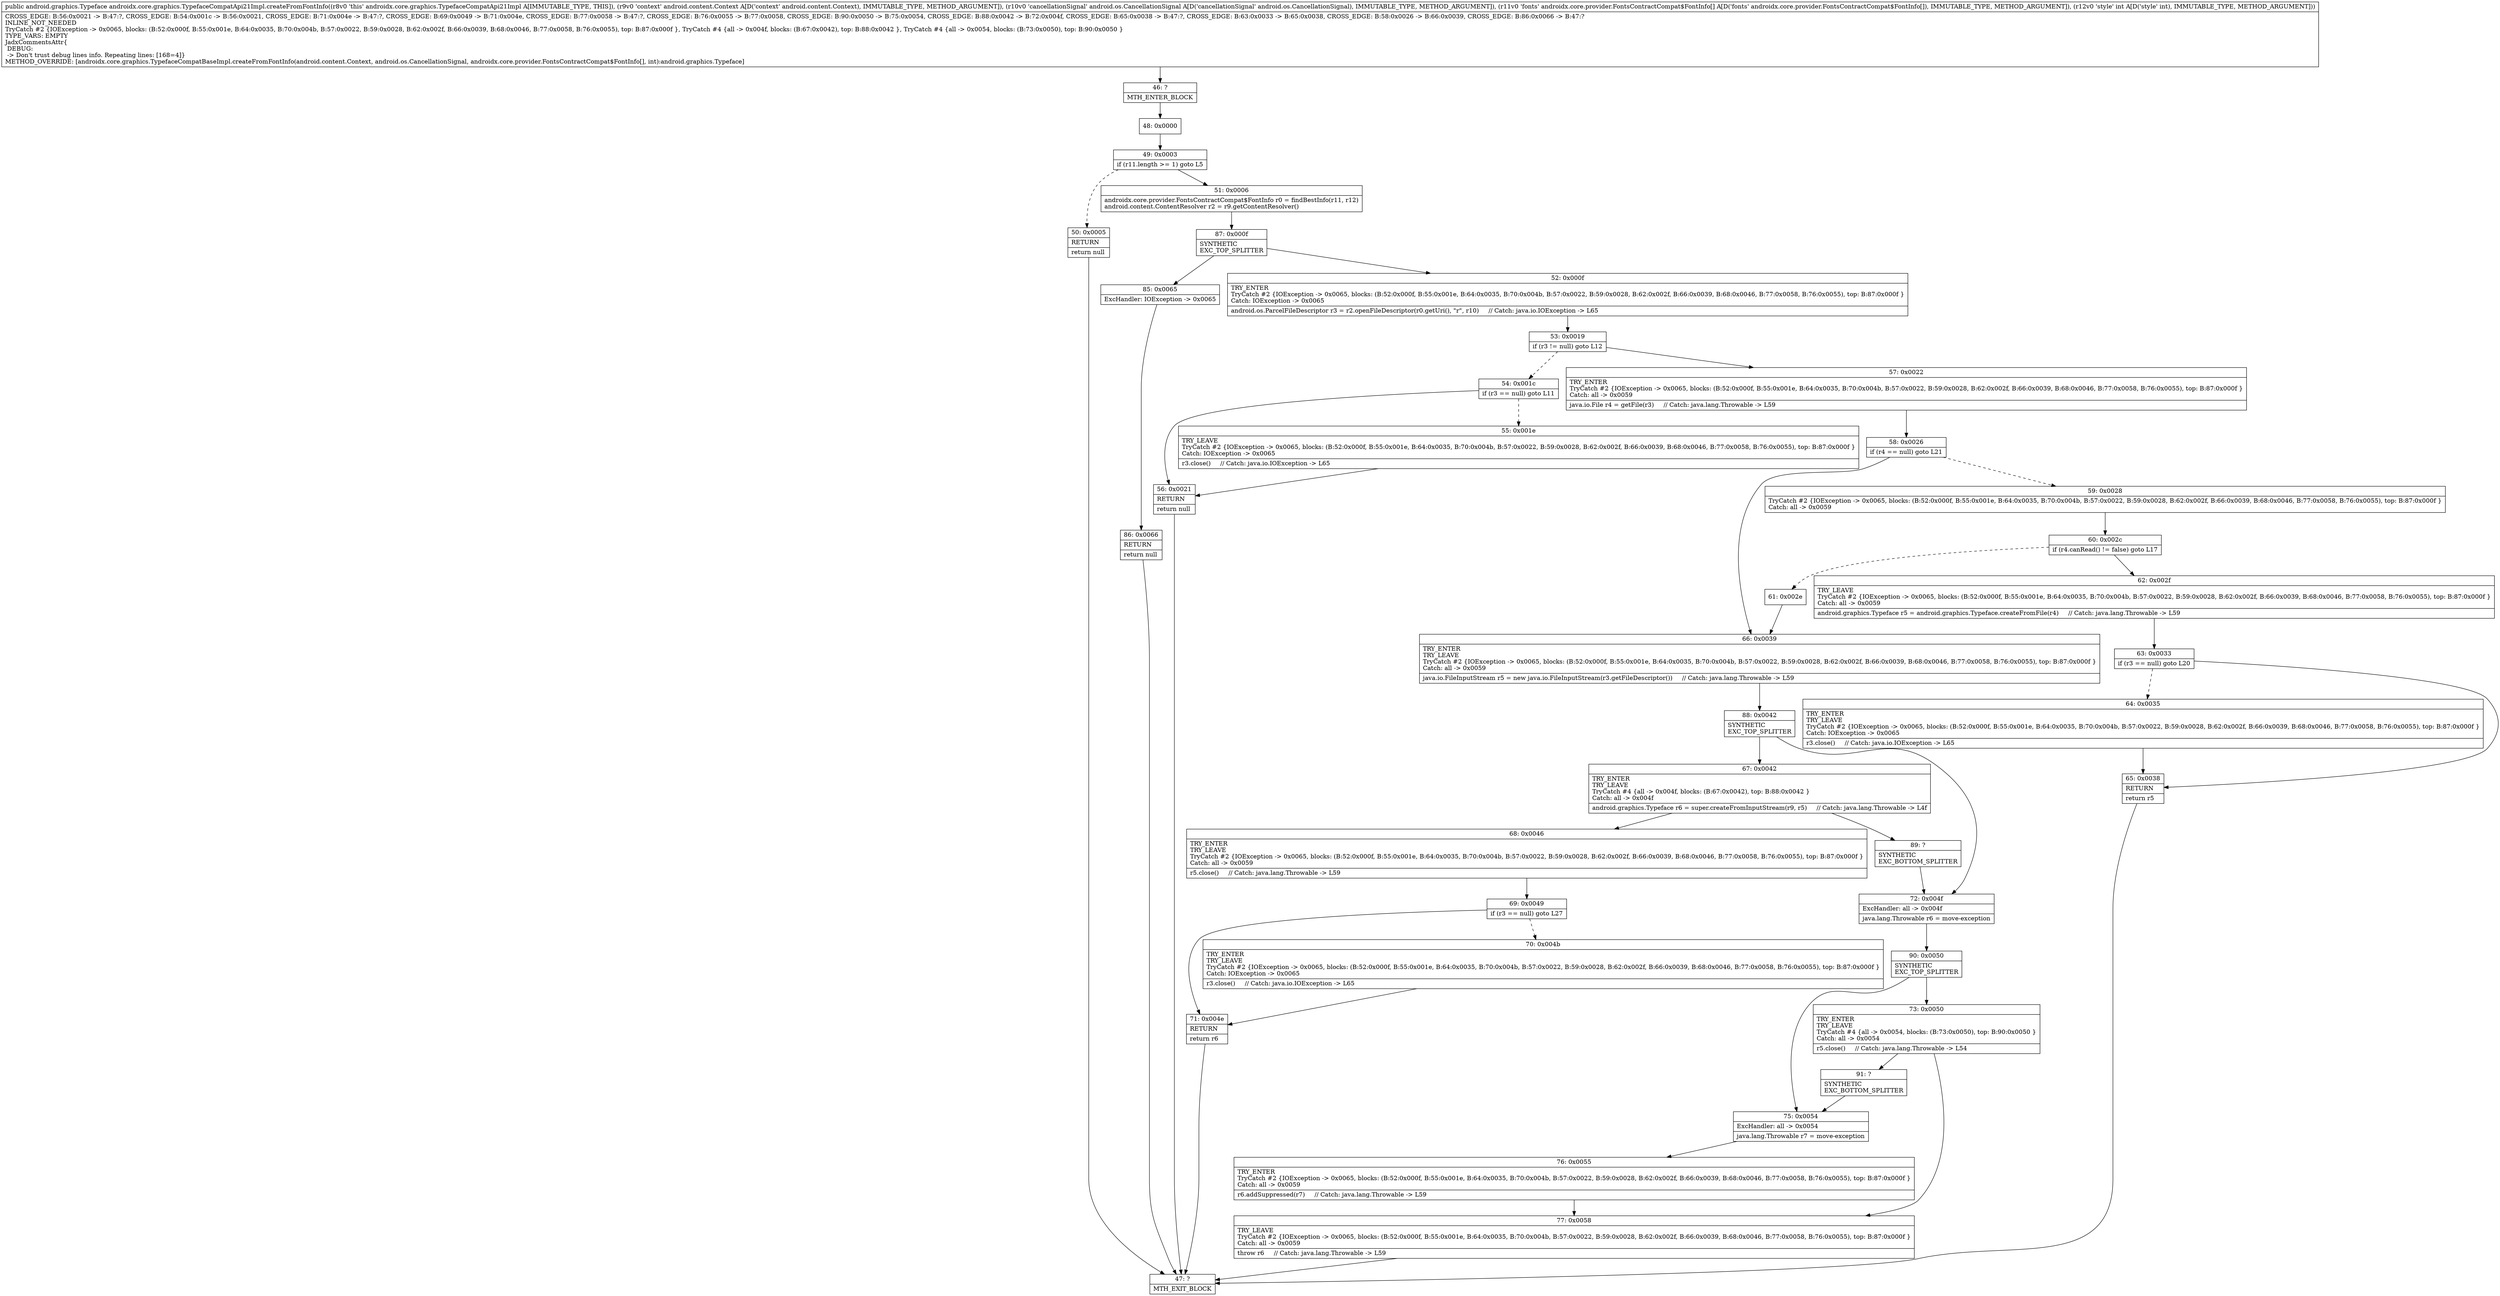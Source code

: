 digraph "CFG forandroidx.core.graphics.TypefaceCompatApi21Impl.createFromFontInfo(Landroid\/content\/Context;Landroid\/os\/CancellationSignal;[Landroidx\/core\/provider\/FontsContractCompat$FontInfo;I)Landroid\/graphics\/Typeface;" {
Node_46 [shape=record,label="{46\:\ ?|MTH_ENTER_BLOCK\l}"];
Node_48 [shape=record,label="{48\:\ 0x0000}"];
Node_49 [shape=record,label="{49\:\ 0x0003|if (r11.length \>= 1) goto L5\l}"];
Node_50 [shape=record,label="{50\:\ 0x0005|RETURN\l|return null\l}"];
Node_47 [shape=record,label="{47\:\ ?|MTH_EXIT_BLOCK\l}"];
Node_51 [shape=record,label="{51\:\ 0x0006|androidx.core.provider.FontsContractCompat$FontInfo r0 = findBestInfo(r11, r12)\landroid.content.ContentResolver r2 = r9.getContentResolver()\l}"];
Node_87 [shape=record,label="{87\:\ 0x000f|SYNTHETIC\lEXC_TOP_SPLITTER\l}"];
Node_52 [shape=record,label="{52\:\ 0x000f|TRY_ENTER\lTryCatch #2 \{IOException \-\> 0x0065, blocks: (B:52:0x000f, B:55:0x001e, B:64:0x0035, B:70:0x004b, B:57:0x0022, B:59:0x0028, B:62:0x002f, B:66:0x0039, B:68:0x0046, B:77:0x0058, B:76:0x0055), top: B:87:0x000f \}\lCatch: IOException \-\> 0x0065\l|android.os.ParcelFileDescriptor r3 = r2.openFileDescriptor(r0.getUri(), \"r\", r10)     \/\/ Catch: java.io.IOException \-\> L65\l}"];
Node_53 [shape=record,label="{53\:\ 0x0019|if (r3 != null) goto L12\l}"];
Node_54 [shape=record,label="{54\:\ 0x001c|if (r3 == null) goto L11\l}"];
Node_55 [shape=record,label="{55\:\ 0x001e|TRY_LEAVE\lTryCatch #2 \{IOException \-\> 0x0065, blocks: (B:52:0x000f, B:55:0x001e, B:64:0x0035, B:70:0x004b, B:57:0x0022, B:59:0x0028, B:62:0x002f, B:66:0x0039, B:68:0x0046, B:77:0x0058, B:76:0x0055), top: B:87:0x000f \}\lCatch: IOException \-\> 0x0065\l|r3.close()     \/\/ Catch: java.io.IOException \-\> L65\l}"];
Node_56 [shape=record,label="{56\:\ 0x0021|RETURN\l|return null\l}"];
Node_57 [shape=record,label="{57\:\ 0x0022|TRY_ENTER\lTryCatch #2 \{IOException \-\> 0x0065, blocks: (B:52:0x000f, B:55:0x001e, B:64:0x0035, B:70:0x004b, B:57:0x0022, B:59:0x0028, B:62:0x002f, B:66:0x0039, B:68:0x0046, B:77:0x0058, B:76:0x0055), top: B:87:0x000f \}\lCatch: all \-\> 0x0059\l|java.io.File r4 = getFile(r3)     \/\/ Catch: java.lang.Throwable \-\> L59\l}"];
Node_58 [shape=record,label="{58\:\ 0x0026|if (r4 == null) goto L21\l}"];
Node_59 [shape=record,label="{59\:\ 0x0028|TryCatch #2 \{IOException \-\> 0x0065, blocks: (B:52:0x000f, B:55:0x001e, B:64:0x0035, B:70:0x004b, B:57:0x0022, B:59:0x0028, B:62:0x002f, B:66:0x0039, B:68:0x0046, B:77:0x0058, B:76:0x0055), top: B:87:0x000f \}\lCatch: all \-\> 0x0059\l}"];
Node_60 [shape=record,label="{60\:\ 0x002c|if (r4.canRead() != false) goto L17\l}"];
Node_61 [shape=record,label="{61\:\ 0x002e}"];
Node_62 [shape=record,label="{62\:\ 0x002f|TRY_LEAVE\lTryCatch #2 \{IOException \-\> 0x0065, blocks: (B:52:0x000f, B:55:0x001e, B:64:0x0035, B:70:0x004b, B:57:0x0022, B:59:0x0028, B:62:0x002f, B:66:0x0039, B:68:0x0046, B:77:0x0058, B:76:0x0055), top: B:87:0x000f \}\lCatch: all \-\> 0x0059\l|android.graphics.Typeface r5 = android.graphics.Typeface.createFromFile(r4)     \/\/ Catch: java.lang.Throwable \-\> L59\l}"];
Node_63 [shape=record,label="{63\:\ 0x0033|if (r3 == null) goto L20\l}"];
Node_64 [shape=record,label="{64\:\ 0x0035|TRY_ENTER\lTRY_LEAVE\lTryCatch #2 \{IOException \-\> 0x0065, blocks: (B:52:0x000f, B:55:0x001e, B:64:0x0035, B:70:0x004b, B:57:0x0022, B:59:0x0028, B:62:0x002f, B:66:0x0039, B:68:0x0046, B:77:0x0058, B:76:0x0055), top: B:87:0x000f \}\lCatch: IOException \-\> 0x0065\l|r3.close()     \/\/ Catch: java.io.IOException \-\> L65\l}"];
Node_65 [shape=record,label="{65\:\ 0x0038|RETURN\l|return r5\l}"];
Node_66 [shape=record,label="{66\:\ 0x0039|TRY_ENTER\lTRY_LEAVE\lTryCatch #2 \{IOException \-\> 0x0065, blocks: (B:52:0x000f, B:55:0x001e, B:64:0x0035, B:70:0x004b, B:57:0x0022, B:59:0x0028, B:62:0x002f, B:66:0x0039, B:68:0x0046, B:77:0x0058, B:76:0x0055), top: B:87:0x000f \}\lCatch: all \-\> 0x0059\l|java.io.FileInputStream r5 = new java.io.FileInputStream(r3.getFileDescriptor())     \/\/ Catch: java.lang.Throwable \-\> L59\l}"];
Node_88 [shape=record,label="{88\:\ 0x0042|SYNTHETIC\lEXC_TOP_SPLITTER\l}"];
Node_67 [shape=record,label="{67\:\ 0x0042|TRY_ENTER\lTRY_LEAVE\lTryCatch #4 \{all \-\> 0x004f, blocks: (B:67:0x0042), top: B:88:0x0042 \}\lCatch: all \-\> 0x004f\l|android.graphics.Typeface r6 = super.createFromInputStream(r9, r5)     \/\/ Catch: java.lang.Throwable \-\> L4f\l}"];
Node_68 [shape=record,label="{68\:\ 0x0046|TRY_ENTER\lTRY_LEAVE\lTryCatch #2 \{IOException \-\> 0x0065, blocks: (B:52:0x000f, B:55:0x001e, B:64:0x0035, B:70:0x004b, B:57:0x0022, B:59:0x0028, B:62:0x002f, B:66:0x0039, B:68:0x0046, B:77:0x0058, B:76:0x0055), top: B:87:0x000f \}\lCatch: all \-\> 0x0059\l|r5.close()     \/\/ Catch: java.lang.Throwable \-\> L59\l}"];
Node_69 [shape=record,label="{69\:\ 0x0049|if (r3 == null) goto L27\l}"];
Node_70 [shape=record,label="{70\:\ 0x004b|TRY_ENTER\lTRY_LEAVE\lTryCatch #2 \{IOException \-\> 0x0065, blocks: (B:52:0x000f, B:55:0x001e, B:64:0x0035, B:70:0x004b, B:57:0x0022, B:59:0x0028, B:62:0x002f, B:66:0x0039, B:68:0x0046, B:77:0x0058, B:76:0x0055), top: B:87:0x000f \}\lCatch: IOException \-\> 0x0065\l|r3.close()     \/\/ Catch: java.io.IOException \-\> L65\l}"];
Node_71 [shape=record,label="{71\:\ 0x004e|RETURN\l|return r6\l}"];
Node_89 [shape=record,label="{89\:\ ?|SYNTHETIC\lEXC_BOTTOM_SPLITTER\l}"];
Node_72 [shape=record,label="{72\:\ 0x004f|ExcHandler: all \-\> 0x004f\l|java.lang.Throwable r6 = move\-exception\l}"];
Node_90 [shape=record,label="{90\:\ 0x0050|SYNTHETIC\lEXC_TOP_SPLITTER\l}"];
Node_73 [shape=record,label="{73\:\ 0x0050|TRY_ENTER\lTRY_LEAVE\lTryCatch #4 \{all \-\> 0x0054, blocks: (B:73:0x0050), top: B:90:0x0050 \}\lCatch: all \-\> 0x0054\l|r5.close()     \/\/ Catch: java.lang.Throwable \-\> L54\l}"];
Node_77 [shape=record,label="{77\:\ 0x0058|TRY_LEAVE\lTryCatch #2 \{IOException \-\> 0x0065, blocks: (B:52:0x000f, B:55:0x001e, B:64:0x0035, B:70:0x004b, B:57:0x0022, B:59:0x0028, B:62:0x002f, B:66:0x0039, B:68:0x0046, B:77:0x0058, B:76:0x0055), top: B:87:0x000f \}\lCatch: all \-\> 0x0059\l|throw r6     \/\/ Catch: java.lang.Throwable \-\> L59\l}"];
Node_91 [shape=record,label="{91\:\ ?|SYNTHETIC\lEXC_BOTTOM_SPLITTER\l}"];
Node_75 [shape=record,label="{75\:\ 0x0054|ExcHandler: all \-\> 0x0054\l|java.lang.Throwable r7 = move\-exception\l}"];
Node_76 [shape=record,label="{76\:\ 0x0055|TRY_ENTER\lTryCatch #2 \{IOException \-\> 0x0065, blocks: (B:52:0x000f, B:55:0x001e, B:64:0x0035, B:70:0x004b, B:57:0x0022, B:59:0x0028, B:62:0x002f, B:66:0x0039, B:68:0x0046, B:77:0x0058, B:76:0x0055), top: B:87:0x000f \}\lCatch: all \-\> 0x0059\l|r6.addSuppressed(r7)     \/\/ Catch: java.lang.Throwable \-\> L59\l}"];
Node_85 [shape=record,label="{85\:\ 0x0065|ExcHandler: IOException \-\> 0x0065\l}"];
Node_86 [shape=record,label="{86\:\ 0x0066|RETURN\l|return null\l}"];
MethodNode[shape=record,label="{public android.graphics.Typeface androidx.core.graphics.TypefaceCompatApi21Impl.createFromFontInfo((r8v0 'this' androidx.core.graphics.TypefaceCompatApi21Impl A[IMMUTABLE_TYPE, THIS]), (r9v0 'context' android.content.Context A[D('context' android.content.Context), IMMUTABLE_TYPE, METHOD_ARGUMENT]), (r10v0 'cancellationSignal' android.os.CancellationSignal A[D('cancellationSignal' android.os.CancellationSignal), IMMUTABLE_TYPE, METHOD_ARGUMENT]), (r11v0 'fonts' androidx.core.provider.FontsContractCompat$FontInfo[] A[D('fonts' androidx.core.provider.FontsContractCompat$FontInfo[]), IMMUTABLE_TYPE, METHOD_ARGUMENT]), (r12v0 'style' int A[D('style' int), IMMUTABLE_TYPE, METHOD_ARGUMENT]))  | CROSS_EDGE: B:56:0x0021 \-\> B:47:?, CROSS_EDGE: B:54:0x001c \-\> B:56:0x0021, CROSS_EDGE: B:71:0x004e \-\> B:47:?, CROSS_EDGE: B:69:0x0049 \-\> B:71:0x004e, CROSS_EDGE: B:77:0x0058 \-\> B:47:?, CROSS_EDGE: B:76:0x0055 \-\> B:77:0x0058, CROSS_EDGE: B:90:0x0050 \-\> B:75:0x0054, CROSS_EDGE: B:88:0x0042 \-\> B:72:0x004f, CROSS_EDGE: B:65:0x0038 \-\> B:47:?, CROSS_EDGE: B:63:0x0033 \-\> B:65:0x0038, CROSS_EDGE: B:58:0x0026 \-\> B:66:0x0039, CROSS_EDGE: B:86:0x0066 \-\> B:47:?\lINLINE_NOT_NEEDED\lTryCatch #2 \{IOException \-\> 0x0065, blocks: (B:52:0x000f, B:55:0x001e, B:64:0x0035, B:70:0x004b, B:57:0x0022, B:59:0x0028, B:62:0x002f, B:66:0x0039, B:68:0x0046, B:77:0x0058, B:76:0x0055), top: B:87:0x000f \}, TryCatch #4 \{all \-\> 0x004f, blocks: (B:67:0x0042), top: B:88:0x0042 \}, TryCatch #4 \{all \-\> 0x0054, blocks: (B:73:0x0050), top: B:90:0x0050 \}\lTYPE_VARS: EMPTY\lJadxCommentsAttr\{\l DEBUG: \l \-\> Don't trust debug lines info. Repeating lines: [168=4]\}\lMETHOD_OVERRIDE: [androidx.core.graphics.TypefaceCompatBaseImpl.createFromFontInfo(android.content.Context, android.os.CancellationSignal, androidx.core.provider.FontsContractCompat$FontInfo[], int):android.graphics.Typeface]\l}"];
MethodNode -> Node_46;Node_46 -> Node_48;
Node_48 -> Node_49;
Node_49 -> Node_50[style=dashed];
Node_49 -> Node_51;
Node_50 -> Node_47;
Node_51 -> Node_87;
Node_87 -> Node_52;
Node_87 -> Node_85;
Node_52 -> Node_53;
Node_53 -> Node_54[style=dashed];
Node_53 -> Node_57;
Node_54 -> Node_55[style=dashed];
Node_54 -> Node_56;
Node_55 -> Node_56;
Node_56 -> Node_47;
Node_57 -> Node_58;
Node_58 -> Node_59[style=dashed];
Node_58 -> Node_66;
Node_59 -> Node_60;
Node_60 -> Node_61[style=dashed];
Node_60 -> Node_62;
Node_61 -> Node_66;
Node_62 -> Node_63;
Node_63 -> Node_64[style=dashed];
Node_63 -> Node_65;
Node_64 -> Node_65;
Node_65 -> Node_47;
Node_66 -> Node_88;
Node_88 -> Node_67;
Node_88 -> Node_72;
Node_67 -> Node_68;
Node_67 -> Node_89;
Node_68 -> Node_69;
Node_69 -> Node_70[style=dashed];
Node_69 -> Node_71;
Node_70 -> Node_71;
Node_71 -> Node_47;
Node_89 -> Node_72;
Node_72 -> Node_90;
Node_90 -> Node_73;
Node_90 -> Node_75;
Node_73 -> Node_77;
Node_73 -> Node_91;
Node_77 -> Node_47;
Node_91 -> Node_75;
Node_75 -> Node_76;
Node_76 -> Node_77;
Node_85 -> Node_86;
Node_86 -> Node_47;
}

